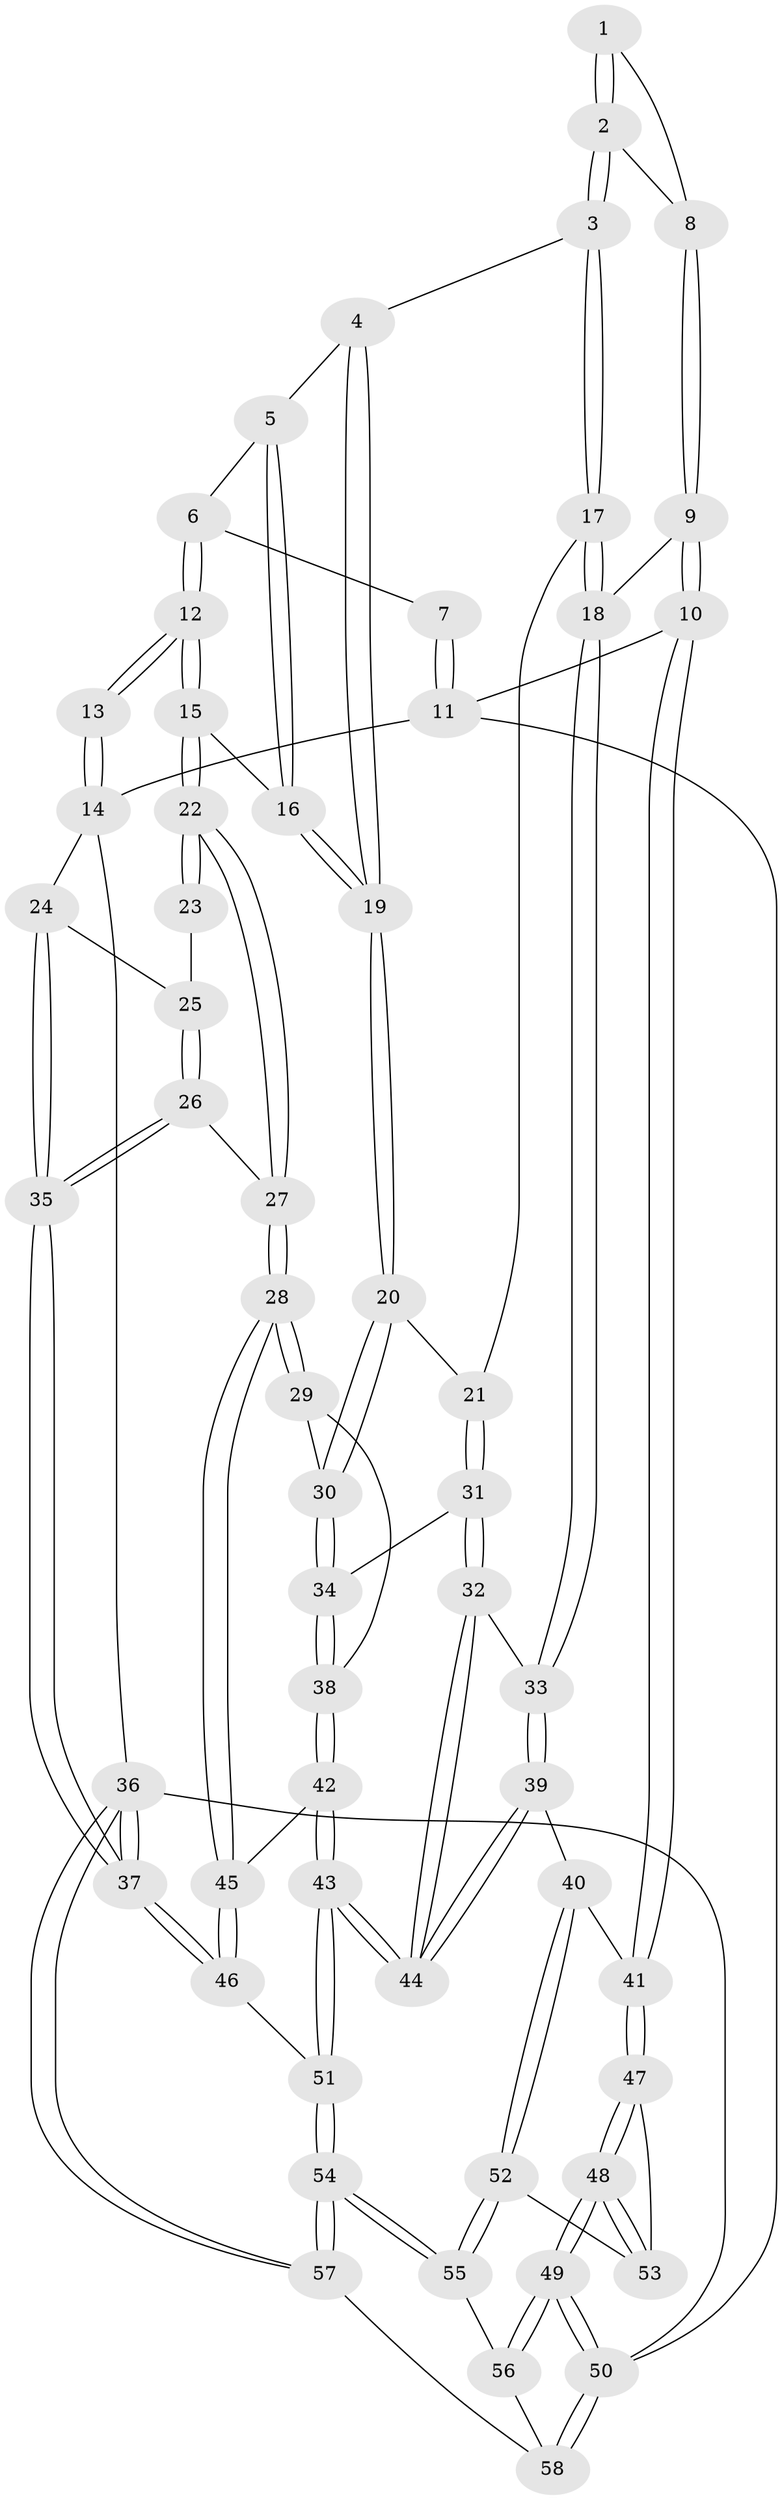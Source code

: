 // coarse degree distribution, {2: 0.13793103448275862, 3: 0.5517241379310345, 5: 0.06896551724137931, 4: 0.2413793103448276}
// Generated by graph-tools (version 1.1) at 2025/54/03/04/25 22:54:33]
// undirected, 58 vertices, 142 edges
graph export_dot {
  node [color=gray90,style=filled];
  1 [pos="+0.19646512010638026+0"];
  2 [pos="+0.30705515668360506+0.1121106439631444"];
  3 [pos="+0.3664500915907587+0.1463051293966278"];
  4 [pos="+0.39361035220283414+0.12809503316369145"];
  5 [pos="+0.5067868389800285+0"];
  6 [pos="+0.5397323058730807+0"];
  7 [pos="+0.1948408929080139+0"];
  8 [pos="+0.15945119053023002+0.08300322772654234"];
  9 [pos="+0+0.2236841983244378"];
  10 [pos="+0+0.23260196951013873"];
  11 [pos="+0+0"];
  12 [pos="+1+0"];
  13 [pos="+1+0"];
  14 [pos="+1+0"];
  15 [pos="+0.6354427466454331+0.21972480365738606"];
  16 [pos="+0.6313841234843244+0.22057252037798822"];
  17 [pos="+0.32515823590632253+0.2516795568229651"];
  18 [pos="+0.23872299517246756+0.31687286268722076"];
  19 [pos="+0.5927744289882586+0.24853340539802096"];
  20 [pos="+0.5863493306701213+0.26709195060794627"];
  21 [pos="+0.43231221605537834+0.3231169059418436"];
  22 [pos="+0.7512186159071123+0.27277698691601393"];
  23 [pos="+0.8087776738556112+0.21939642407943233"];
  24 [pos="+1+0.06763917157985411"];
  25 [pos="+0.8760488003488508+0.2815154653236988"];
  26 [pos="+0.8145838336650221+0.4305637030484897"];
  27 [pos="+0.8089756433472897+0.43068476379594706"];
  28 [pos="+0.7959996718044097+0.4389696490483028"];
  29 [pos="+0.7010250487424226+0.40016306088633696"];
  30 [pos="+0.5917977716289559+0.3209851637158889"];
  31 [pos="+0.459586752624588+0.43089451782478627"];
  32 [pos="+0.43000946351552116+0.4575928164616514"];
  33 [pos="+0.2609504367461287+0.46472107142229424"];
  34 [pos="+0.5448987636627509+0.43091976470429083"];
  35 [pos="+1+0.4912372116621304"];
  36 [pos="+1+1"];
  37 [pos="+1+0.8730915529516966"];
  38 [pos="+0.5599144389278364+0.44987272747512325"];
  39 [pos="+0.2586416299774005+0.4701238063133996"];
  40 [pos="+0.19643221691978+0.5657050312786265"];
  41 [pos="+0+0.4353392661283048"];
  42 [pos="+0.6126886323847056+0.5527702373077459"];
  43 [pos="+0.5093263713142744+0.7063998902564729"];
  44 [pos="+0.47300744355938273+0.6313416827807689"];
  45 [pos="+0.7367555701709314+0.52169106924325"];
  46 [pos="+0.8046240157647122+0.7053929899727338"];
  47 [pos="+0+0.5659128574052145"];
  48 [pos="+0+1"];
  49 [pos="+0+1"];
  50 [pos="+0+1"];
  51 [pos="+0.49189308747466104+0.8018013592540284"];
  52 [pos="+0.21465206031462278+0.6880748473162688"];
  53 [pos="+0.09878268435325431+0.7044042510369428"];
  54 [pos="+0.47649481503741486+0.8264460256680216"];
  55 [pos="+0.27543540675144706+0.7705218077833645"];
  56 [pos="+0.22522723967221653+0.8203369311721703"];
  57 [pos="+0.5558598374086114+1"];
  58 [pos="+0.18297387661935968+1"];
  1 -- 2;
  1 -- 2;
  1 -- 8;
  2 -- 3;
  2 -- 3;
  2 -- 8;
  3 -- 4;
  3 -- 17;
  3 -- 17;
  4 -- 5;
  4 -- 19;
  4 -- 19;
  5 -- 6;
  5 -- 16;
  5 -- 16;
  6 -- 7;
  6 -- 12;
  6 -- 12;
  7 -- 11;
  7 -- 11;
  8 -- 9;
  8 -- 9;
  9 -- 10;
  9 -- 10;
  9 -- 18;
  10 -- 11;
  10 -- 41;
  10 -- 41;
  11 -- 14;
  11 -- 50;
  12 -- 13;
  12 -- 13;
  12 -- 15;
  12 -- 15;
  13 -- 14;
  13 -- 14;
  14 -- 24;
  14 -- 36;
  15 -- 16;
  15 -- 22;
  15 -- 22;
  16 -- 19;
  16 -- 19;
  17 -- 18;
  17 -- 18;
  17 -- 21;
  18 -- 33;
  18 -- 33;
  19 -- 20;
  19 -- 20;
  20 -- 21;
  20 -- 30;
  20 -- 30;
  21 -- 31;
  21 -- 31;
  22 -- 23;
  22 -- 23;
  22 -- 27;
  22 -- 27;
  23 -- 25;
  24 -- 25;
  24 -- 35;
  24 -- 35;
  25 -- 26;
  25 -- 26;
  26 -- 27;
  26 -- 35;
  26 -- 35;
  27 -- 28;
  27 -- 28;
  28 -- 29;
  28 -- 29;
  28 -- 45;
  28 -- 45;
  29 -- 30;
  29 -- 38;
  30 -- 34;
  30 -- 34;
  31 -- 32;
  31 -- 32;
  31 -- 34;
  32 -- 33;
  32 -- 44;
  32 -- 44;
  33 -- 39;
  33 -- 39;
  34 -- 38;
  34 -- 38;
  35 -- 37;
  35 -- 37;
  36 -- 37;
  36 -- 37;
  36 -- 57;
  36 -- 57;
  36 -- 50;
  37 -- 46;
  37 -- 46;
  38 -- 42;
  38 -- 42;
  39 -- 40;
  39 -- 44;
  39 -- 44;
  40 -- 41;
  40 -- 52;
  40 -- 52;
  41 -- 47;
  41 -- 47;
  42 -- 43;
  42 -- 43;
  42 -- 45;
  43 -- 44;
  43 -- 44;
  43 -- 51;
  43 -- 51;
  45 -- 46;
  45 -- 46;
  46 -- 51;
  47 -- 48;
  47 -- 48;
  47 -- 53;
  48 -- 49;
  48 -- 49;
  48 -- 53;
  48 -- 53;
  49 -- 50;
  49 -- 50;
  49 -- 56;
  49 -- 56;
  50 -- 58;
  50 -- 58;
  51 -- 54;
  51 -- 54;
  52 -- 53;
  52 -- 55;
  52 -- 55;
  54 -- 55;
  54 -- 55;
  54 -- 57;
  54 -- 57;
  55 -- 56;
  56 -- 58;
  57 -- 58;
}
